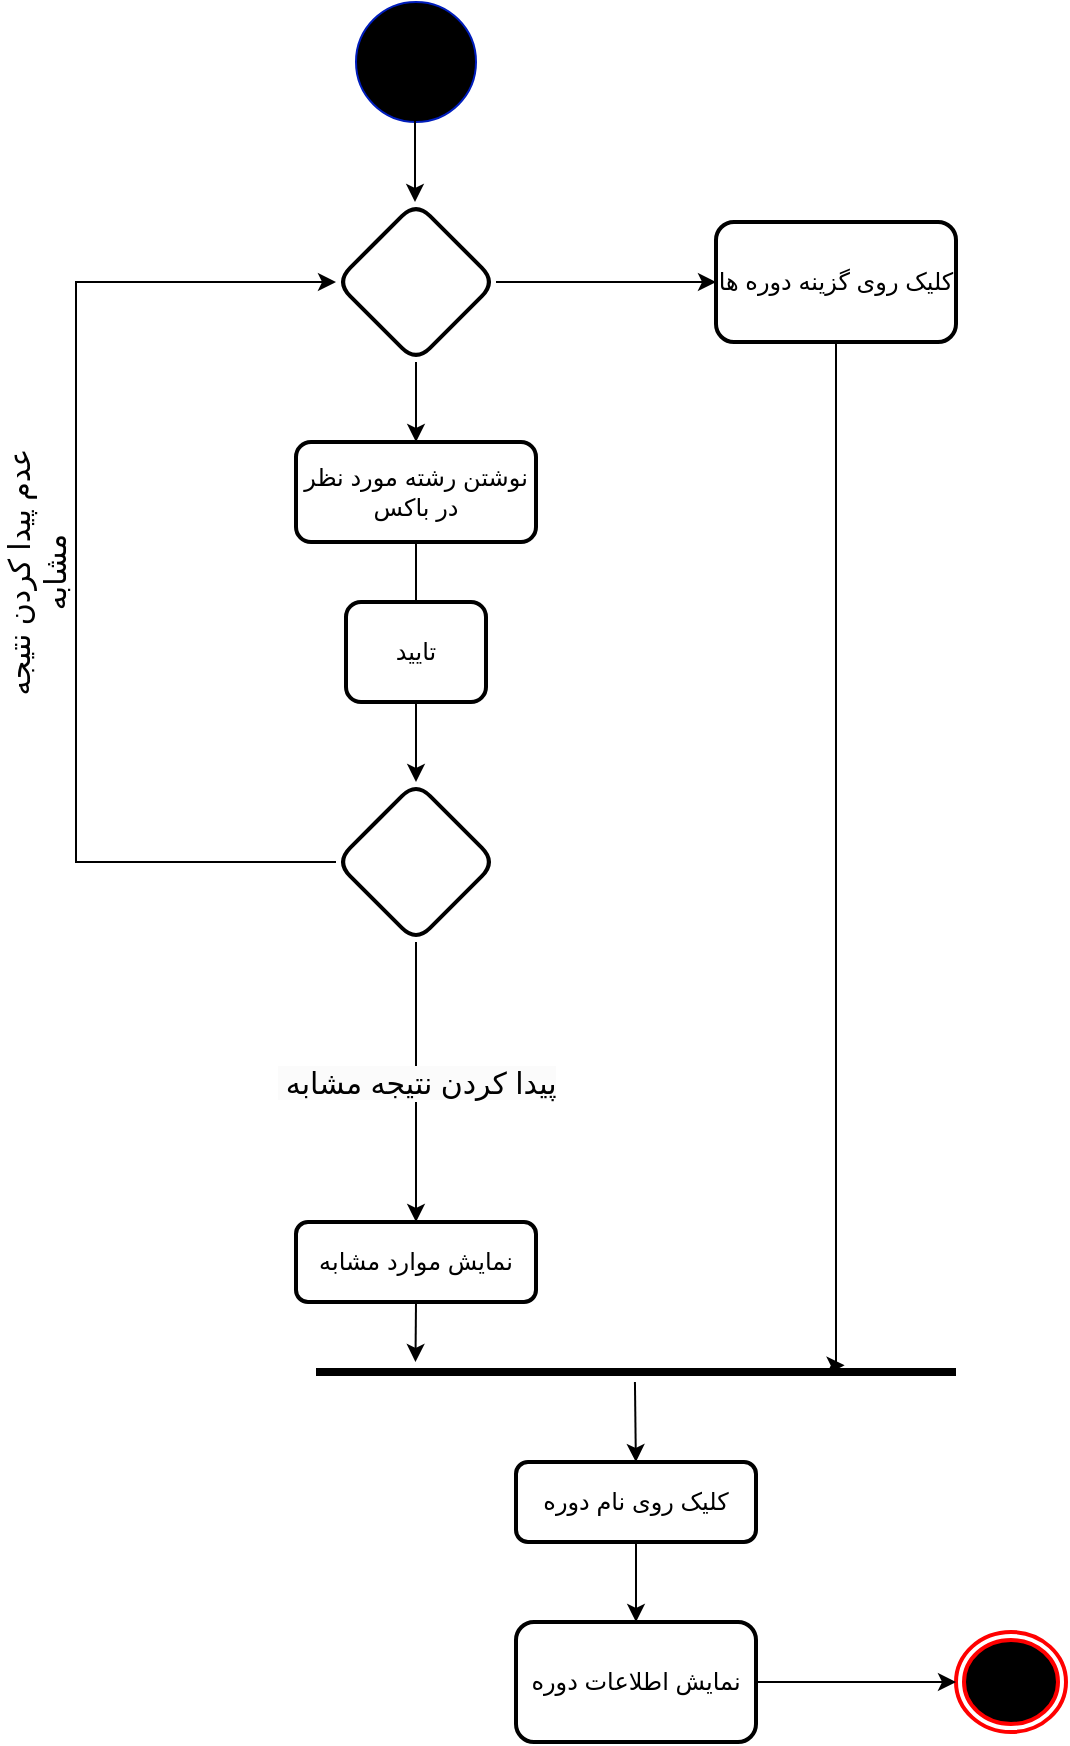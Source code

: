 <mxfile version="20.8.13" type="device"><diagram id="0fzVC1D2UZSMkBmPTRor" name="‫صفحه - 1‬"><mxGraphModel dx="1310" dy="1428" grid="1" gridSize="10" guides="1" tooltips="1" connect="1" arrows="1" fold="1" page="1" pageScale="1" pageWidth="827" pageHeight="1169" math="0" shadow="0"><root><mxCell id="0"/><mxCell id="1" parent="0"/><mxCell id="pb3DeZ6l8-f0LDUaV6-K-1" value="" style="verticalLabelPosition=bottom;verticalAlign=top;html=1;shape=mxgraph.flowchart.on-page_reference;fillColor=#000000;fontColor=#ffffff;strokeColor=#001DBC;" parent="1" vertex="1"><mxGeometry x="260" y="20" width="60" height="60" as="geometry"/></mxCell><mxCell id="pb3DeZ6l8-f0LDUaV6-K-32" value="" style="endArrow=classic;html=1;rounded=0;fontSize=11;" parent="1" edge="1"><mxGeometry x="-1" y="144" width="50" height="50" relative="1" as="geometry"><mxPoint x="289.5" y="70" as="sourcePoint"/><mxPoint x="289.5" y="120" as="targetPoint"/><Array as="points"><mxPoint x="289.5" y="80"/><mxPoint x="289.5" y="112"/></Array><mxPoint x="-24" y="-80" as="offset"/></mxGeometry></mxCell><mxCell id="pb3DeZ6l8-f0LDUaV6-K-40" value="" style="ellipse;html=1;shape=endState;fillColor=#000000;strokeColor=#ff0000;strokeWidth=2;fontSize=14;" parent="1" vertex="1"><mxGeometry x="560" y="835" width="55" height="50" as="geometry"/></mxCell><mxCell id="pb3DeZ6l8-f0LDUaV6-K-85" value="نوشتن رشته مورد نظر در باکس" style="whiteSpace=wrap;html=1;rounded=1;strokeWidth=2;" parent="1" vertex="1"><mxGeometry x="230" y="240" width="120" height="50" as="geometry"/></mxCell><mxCell id="pb3DeZ6l8-f0LDUaV6-K-109" style="edgeStyle=orthogonalEdgeStyle;rounded=0;orthogonalLoop=1;jettySize=auto;html=1;exitX=0.5;exitY=1;exitDx=0;exitDy=0;entryX=0.5;entryY=0;entryDx=0;entryDy=0;" parent="1" source="pb3DeZ6l8-f0LDUaV6-K-107" target="pb3DeZ6l8-f0LDUaV6-K-85" edge="1"><mxGeometry relative="1" as="geometry"/></mxCell><mxCell id="pb3DeZ6l8-f0LDUaV6-K-136" value="" style="edgeStyle=orthogonalEdgeStyle;rounded=0;orthogonalLoop=1;jettySize=auto;html=1;fontSize=15;" parent="1" source="pb3DeZ6l8-f0LDUaV6-K-107" target="pb3DeZ6l8-f0LDUaV6-K-135" edge="1"><mxGeometry relative="1" as="geometry"/></mxCell><mxCell id="pb3DeZ6l8-f0LDUaV6-K-107" value="" style="rhombus;whiteSpace=wrap;html=1;rounded=1;strokeWidth=2;" parent="1" vertex="1"><mxGeometry x="250" y="120" width="80" height="80" as="geometry"/></mxCell><mxCell id="pb3DeZ6l8-f0LDUaV6-K-127" value="" style="edgeStyle=orthogonalEdgeStyle;rounded=0;orthogonalLoop=1;jettySize=auto;html=1;fontSize=15;" parent="1" source="pb3DeZ6l8-f0LDUaV6-K-96" target="pb3DeZ6l8-f0LDUaV6-K-126" edge="1"><mxGeometry relative="1" as="geometry"/></mxCell><mxCell id="pb3DeZ6l8-f0LDUaV6-K-96" value="تایید" style="whiteSpace=wrap;html=1;rounded=1;strokeWidth=2;" parent="1" vertex="1"><mxGeometry x="255" y="320" width="70" height="50" as="geometry"/></mxCell><mxCell id="pb3DeZ6l8-f0LDUaV6-K-125" value="" style="edgeStyle=orthogonalEdgeStyle;rounded=0;orthogonalLoop=1;jettySize=auto;html=1;endArrow=none;" parent="1" source="pb3DeZ6l8-f0LDUaV6-K-85" target="pb3DeZ6l8-f0LDUaV6-K-96" edge="1"><mxGeometry relative="1" as="geometry"><mxPoint x="290" y="290" as="sourcePoint"/><mxPoint x="290" y="450" as="targetPoint"/></mxGeometry></mxCell><mxCell id="pb3DeZ6l8-f0LDUaV6-K-129" style="edgeStyle=orthogonalEdgeStyle;rounded=0;orthogonalLoop=1;jettySize=auto;html=1;exitX=0;exitY=0.5;exitDx=0;exitDy=0;entryX=0;entryY=0.5;entryDx=0;entryDy=0;fontSize=15;" parent="1" source="pb3DeZ6l8-f0LDUaV6-K-126" target="pb3DeZ6l8-f0LDUaV6-K-107" edge="1"><mxGeometry relative="1" as="geometry"><Array as="points"><mxPoint x="120" y="450"/><mxPoint x="120" y="160"/></Array></mxGeometry></mxCell><mxCell id="pb3DeZ6l8-f0LDUaV6-K-132" value="&lt;span style=&quot;color: rgb(0, 0, 0); font-family: Helvetica; font-size: 15px; font-style: normal; font-variant-ligatures: normal; font-variant-caps: normal; font-weight: 400; letter-spacing: normal; orphans: 2; text-align: center; text-indent: 0px; text-transform: none; widows: 2; word-spacing: 0px; -webkit-text-stroke-width: 0px; background-color: rgb(251, 251, 251); text-decoration-thickness: initial; text-decoration-style: initial; text-decoration-color: initial; float: none; display: inline !important;&quot;&gt;&amp;nbsp;پیدا کردن نتیجه مشابه&lt;/span&gt;&lt;br&gt;" style="edgeStyle=orthogonalEdgeStyle;rounded=0;orthogonalLoop=1;jettySize=auto;html=1;fontSize=15;" parent="1" source="pb3DeZ6l8-f0LDUaV6-K-126" target="pb3DeZ6l8-f0LDUaV6-K-131" edge="1"><mxGeometry relative="1" as="geometry"/></mxCell><mxCell id="pb3DeZ6l8-f0LDUaV6-K-126" value="" style="rhombus;whiteSpace=wrap;html=1;rounded=1;strokeWidth=2;" parent="1" vertex="1"><mxGeometry x="250" y="410" width="80" height="80" as="geometry"/></mxCell><mxCell id="pb3DeZ6l8-f0LDUaV6-K-130" value="عدم پیدا کردن نتیجه مشابه" style="text;html=1;strokeColor=none;fillColor=none;align=center;verticalAlign=middle;whiteSpace=wrap;rounded=0;fontSize=15;rotation=-90;" parent="1" vertex="1"><mxGeometry x="30" y="290" width="140" height="30" as="geometry"/></mxCell><mxCell id="pb3DeZ6l8-f0LDUaV6-K-138" style="edgeStyle=orthogonalEdgeStyle;rounded=0;orthogonalLoop=1;jettySize=auto;html=1;exitX=0.5;exitY=1;exitDx=0;exitDy=0;fontSize=25;" parent="1" source="pb3DeZ6l8-f0LDUaV6-K-131" edge="1"><mxGeometry relative="1" as="geometry"><mxPoint x="289.737" y="700" as="targetPoint"/></mxGeometry></mxCell><mxCell id="pb3DeZ6l8-f0LDUaV6-K-131" value="نمایش موارد مشابه" style="whiteSpace=wrap;html=1;rounded=1;strokeWidth=2;" parent="1" vertex="1"><mxGeometry x="230" y="630" width="120" height="40" as="geometry"/></mxCell><mxCell id="pb3DeZ6l8-f0LDUaV6-K-133" value="" style="line;strokeWidth=4;rotatable=0;dashed=0;labelPosition=right;align=left;verticalAlign=middle;spacingTop=0;spacingLeft=6;points=[];portConstraint=eastwest;fontSize=25;" parent="1" vertex="1"><mxGeometry x="240" y="700" width="320" height="10" as="geometry"/></mxCell><mxCell id="pb3DeZ6l8-f0LDUaV6-K-137" style="edgeStyle=orthogonalEdgeStyle;rounded=0;orthogonalLoop=1;jettySize=auto;html=1;exitX=0.5;exitY=1;exitDx=0;exitDy=0;fontSize=15;entryX=0.826;entryY=0.167;entryDx=0;entryDy=0;entryPerimeter=0;" parent="1" source="pb3DeZ6l8-f0LDUaV6-K-135" edge="1" target="pb3DeZ6l8-f0LDUaV6-K-133"><mxGeometry relative="1" as="geometry"><mxPoint x="500" y="630" as="targetPoint"/><Array as="points"><mxPoint x="500" y="702"/></Array></mxGeometry></mxCell><mxCell id="pb3DeZ6l8-f0LDUaV6-K-135" value="کلیک روی گزینه دوره ها" style="whiteSpace=wrap;html=1;rounded=1;strokeWidth=2;" parent="1" vertex="1"><mxGeometry x="440" y="130" width="120" height="60" as="geometry"/></mxCell><mxCell id="pb3DeZ6l8-f0LDUaV6-K-143" value="" style="edgeStyle=orthogonalEdgeStyle;rounded=0;orthogonalLoop=1;jettySize=auto;html=1;fontSize=25;" parent="1" source="pb3DeZ6l8-f0LDUaV6-K-139" target="pb3DeZ6l8-f0LDUaV6-K-142" edge="1"><mxGeometry relative="1" as="geometry"/></mxCell><mxCell id="pb3DeZ6l8-f0LDUaV6-K-139" value="کلیک روی نام دوره" style="whiteSpace=wrap;html=1;rounded=1;strokeWidth=2;" parent="1" vertex="1"><mxGeometry x="340" y="750" width="120" height="40" as="geometry"/></mxCell><mxCell id="pb3DeZ6l8-f0LDUaV6-K-140" value="" style="endArrow=classic;html=1;rounded=0;fontSize=25;" parent="1" edge="1"><mxGeometry x="1" y="-22" width="50" height="50" relative="1" as="geometry"><mxPoint x="399.47" y="710" as="sourcePoint"/><mxPoint x="399.94" y="750" as="targetPoint"/><mxPoint x="2" y="10" as="offset"/></mxGeometry></mxCell><mxCell id="pb3DeZ6l8-f0LDUaV6-K-144" style="edgeStyle=orthogonalEdgeStyle;rounded=0;orthogonalLoop=1;jettySize=auto;html=1;exitX=1;exitY=0.5;exitDx=0;exitDy=0;entryX=0;entryY=0.5;entryDx=0;entryDy=0;fontSize=25;" parent="1" source="pb3DeZ6l8-f0LDUaV6-K-142" target="pb3DeZ6l8-f0LDUaV6-K-40" edge="1"><mxGeometry relative="1" as="geometry"/></mxCell><mxCell id="pb3DeZ6l8-f0LDUaV6-K-142" value="نمایش اطلاعات دوره" style="whiteSpace=wrap;html=1;rounded=1;strokeWidth=2;" parent="1" vertex="1"><mxGeometry x="340" y="830" width="120" height="60" as="geometry"/></mxCell></root></mxGraphModel></diagram></mxfile>